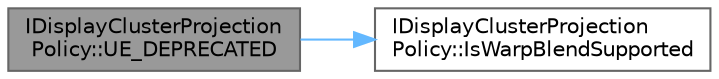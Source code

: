digraph "IDisplayClusterProjectionPolicy::UE_DEPRECATED"
{
 // INTERACTIVE_SVG=YES
 // LATEX_PDF_SIZE
  bgcolor="transparent";
  edge [fontname=Helvetica,fontsize=10,labelfontname=Helvetica,labelfontsize=10];
  node [fontname=Helvetica,fontsize=10,shape=box,height=0.2,width=0.4];
  rankdir="LR";
  Node1 [id="Node000001",label="IDisplayClusterProjection\lPolicy::UE_DEPRECATED",height=0.2,width=0.4,color="gray40", fillcolor="grey60", style="filled", fontcolor="black",tooltip="Returns if a policy provides warp&blend feature."];
  Node1 -> Node2 [id="edge1_Node000001_Node000002",color="steelblue1",style="solid",tooltip=" "];
  Node2 [id="Node000002",label="IDisplayClusterProjection\lPolicy::IsWarpBlendSupported",height=0.2,width=0.4,color="grey40", fillcolor="white", style="filled",URL="$df/db6/classIDisplayClusterProjectionPolicy.html#a662aa7f60f405ab80c3a06e4c46e892f",tooltip="Returns if a policy provides warp&blend feature."];
}
